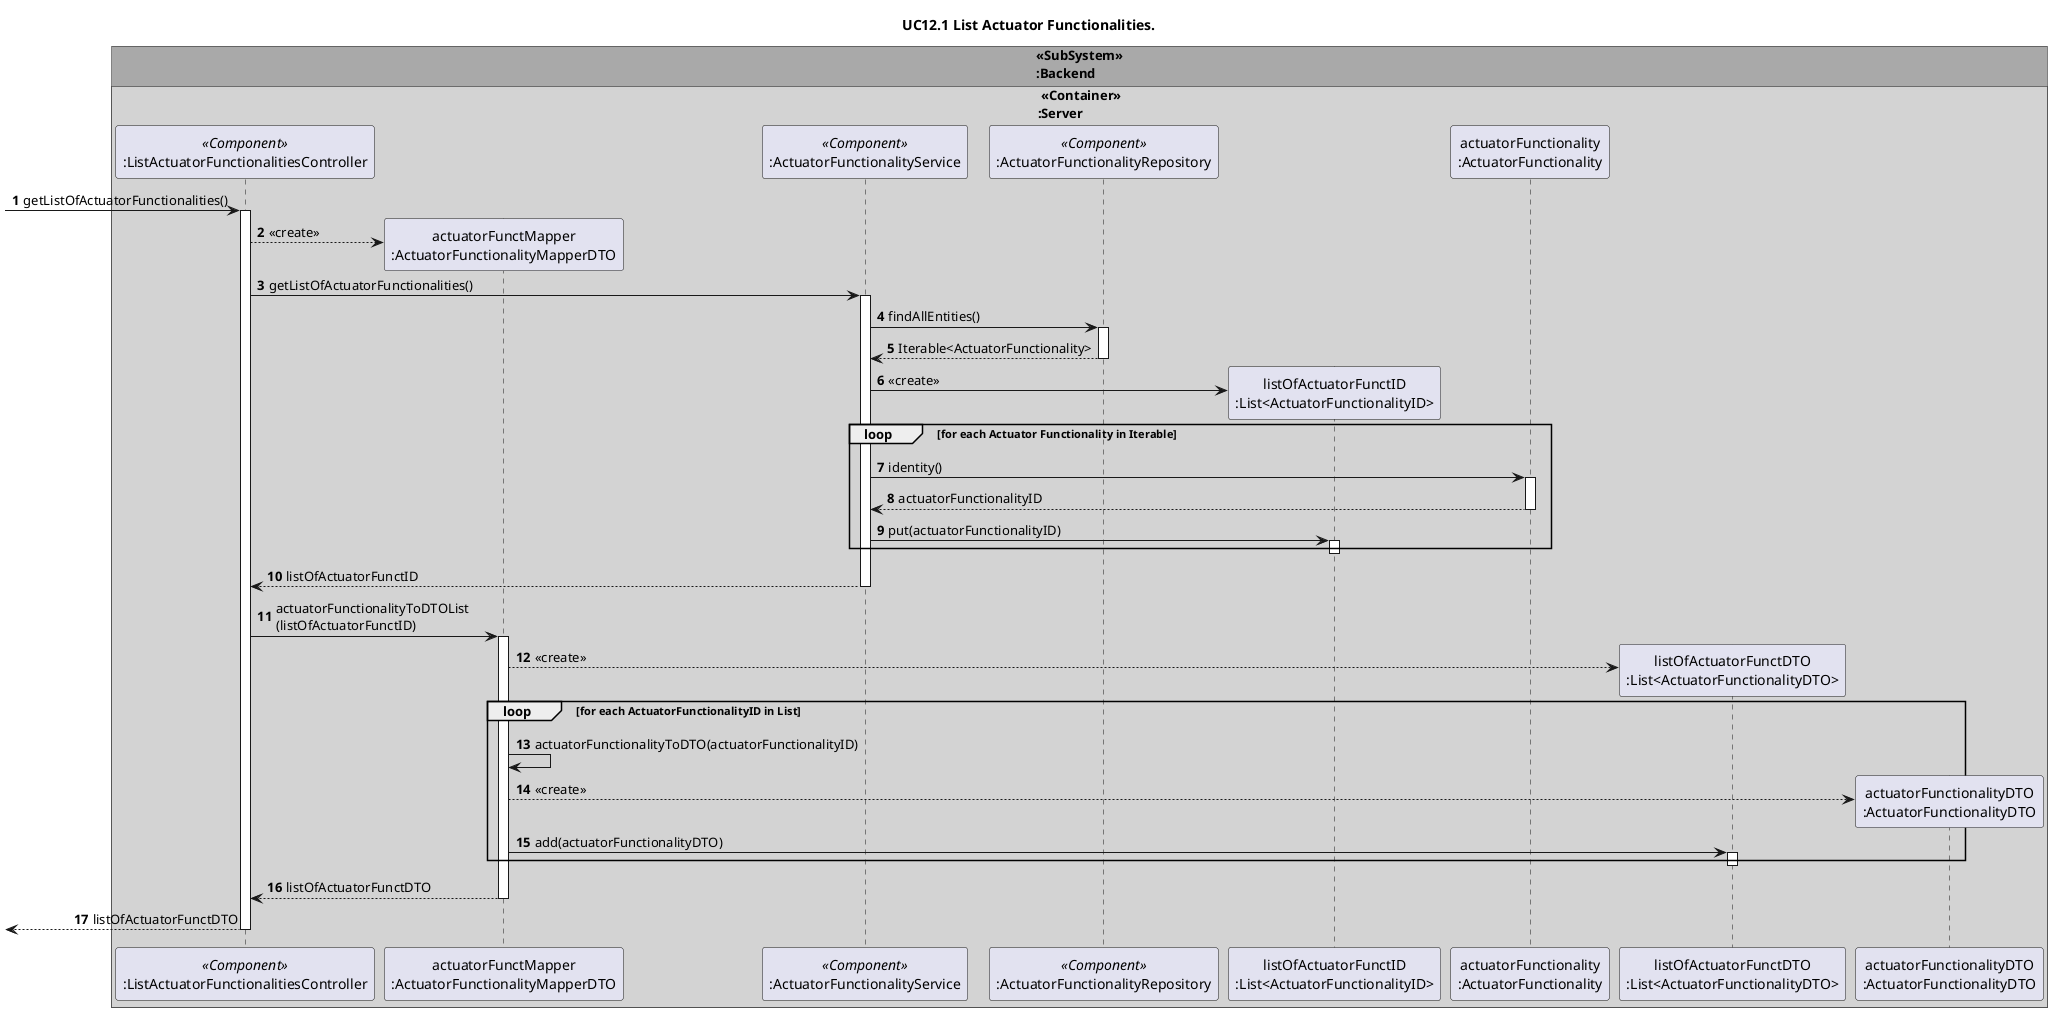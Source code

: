 @startuml
'https://plantuml.com/sequence-diagram

autonumber

title "UC12.1 List Actuator Functionalities."

!pragma teoz true

box "<<SubSystem>>\n:Backend" #DarkGrey
box " <<Container>>\n:Server" #LightGrey
participant ":ListActuatorFunctionalitiesController" as Controller <<Component>>
participant "actuatorFunctMapper\n:ActuatorFunctionalityMapperDTO" as FunctionalityMapperDTO
participant ":ActuatorFunctionalityService" as FunctionalityService <<Component>>
participant ":ActuatorFunctionalityRepository" as FunctionalityRepo <<Component>>
participant "listOfActuatorFunctID\n:List<ActuatorFunctionalityID>" as ListID
participant "actuatorFunctionality\n:ActuatorFunctionality" as ActuatorFunctionality
participant "listOfActuatorFunctDTO\n:List<ActuatorFunctionalityDTO>" as ListDTO
participant "actuatorFunctionalityDTO\n:ActuatorFunctionalityDTO" as FunctionalityDTO
end box
end box

'RETRIEVING AND EXTERNALIZING LIST OF FUNCTIONALITIES
-> Controller: getListOfActuatorFunctionalities()
activate Controller
Controller --> FunctionalityMapperDTO**: <<create>>

Controller -> FunctionalityService: getListOfActuatorFunctionalities()
activate FunctionalityService
FunctionalityService -> FunctionalityRepo: findAllEntities()
activate FunctionalityRepo
FunctionalityRepo --> FunctionalityService: Iterable<ActuatorFunctionality>
deactivate FunctionalityRepo

FunctionalityService -> ListID**: <<create>>
loop for each Actuator Functionality in Iterable
FunctionalityService -> ActuatorFunctionality: identity()
activate ActuatorFunctionality
ActuatorFunctionality --> FunctionalityService: actuatorFunctionalityID
deactivate ActuatorFunctionality
FunctionalityService -> ListID: put(actuatorFunctionalityID)
activate ListID
deactivate ListID
end loop

FunctionalityService --> Controller: listOfActuatorFunctID
deactivate FunctionalityService
Controller -> FunctionalityMapperDTO: actuatorFunctionalityToDTOList \n(listOfActuatorFunctID)
activate FunctionalityMapperDTO
FunctionalityMapperDTO --> ListDTO**: <<create>>
loop for each ActuatorFunctionalityID in List
FunctionalityMapperDTO -> FunctionalityMapperDTO: actuatorFunctionalityToDTO(actuatorFunctionalityID)
FunctionalityMapperDTO --> FunctionalityDTO**: <<create>>
FunctionalityMapperDTO -> ListDTO: add(actuatorFunctionalityDTO)
activate ListDTO
deactivate ListDTO
end
FunctionalityMapperDTO --> Controller: listOfActuatorFunctDTO
deactivate FunctionalityMapperDTO

<-- Controller: listOfActuatorFunctDTO
deactivate Controller
'END SECTION
@enduml